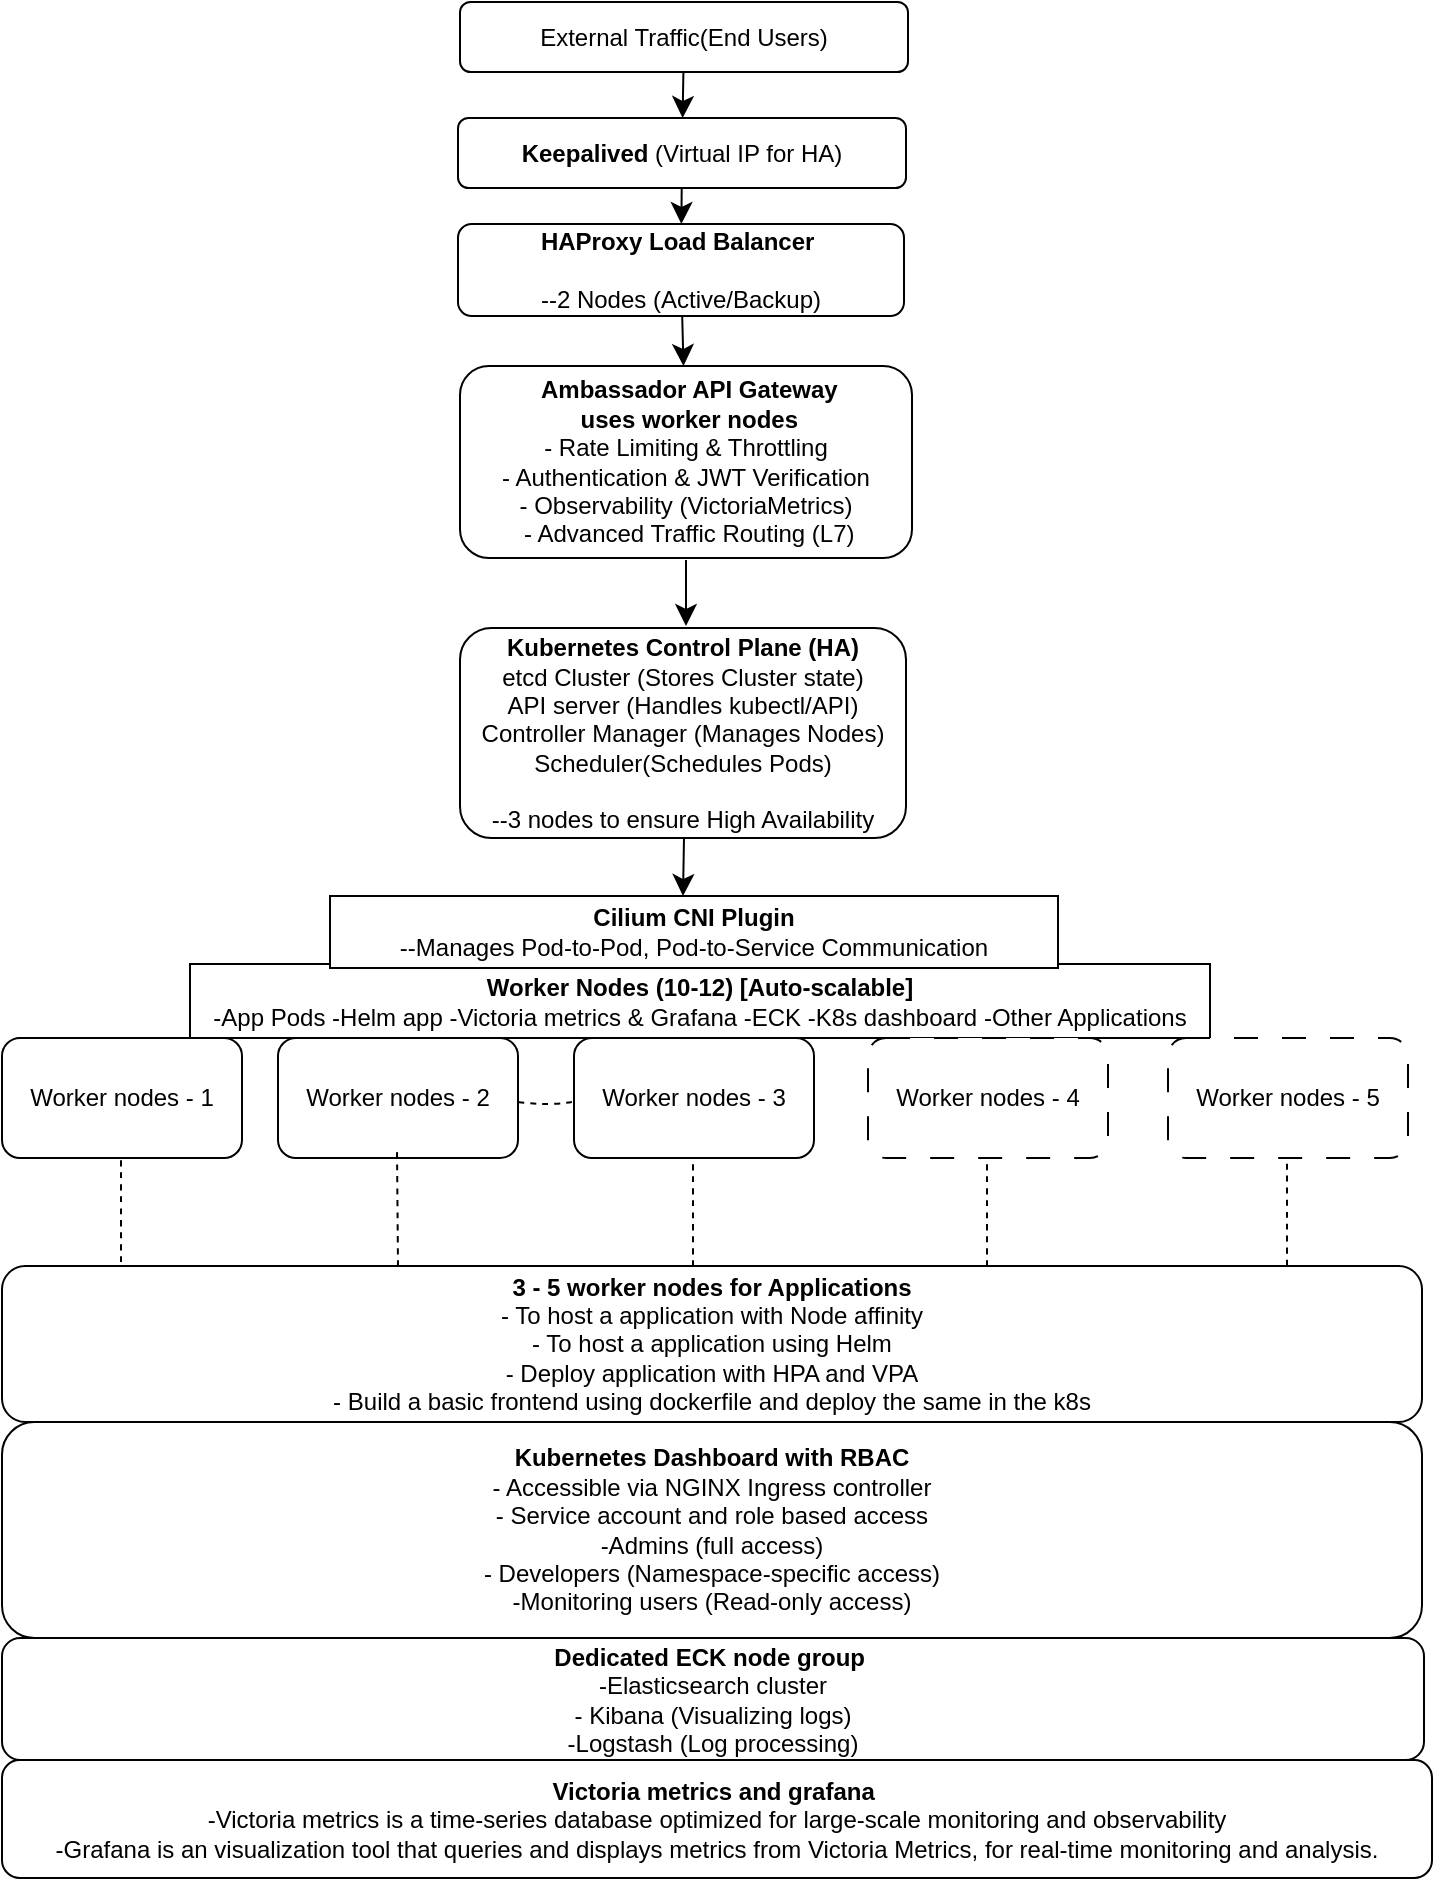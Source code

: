 <mxfile version="26.0.12">
  <diagram name="Page-1" id="uFeWuqt6OcFPvH-jtq9w">
    <mxGraphModel dx="1714" dy="1250" grid="0" gridSize="10" guides="1" tooltips="1" connect="1" arrows="1" fold="1" page="0" pageScale="1" pageWidth="827" pageHeight="1169" math="0" shadow="0">
      <root>
        <mxCell id="0" />
        <mxCell id="1" parent="0" />
        <mxCell id="FQdi9Tu7ijA2wVkWtMhC-3" value="" style="edgeStyle=none;curved=1;rounded=0;orthogonalLoop=1;jettySize=auto;html=1;fontSize=12;startSize=8;endSize=8;" edge="1" parent="1" source="FQdi9Tu7ijA2wVkWtMhC-1" target="FQdi9Tu7ijA2wVkWtMhC-2">
          <mxGeometry relative="1" as="geometry" />
        </mxCell>
        <mxCell id="FQdi9Tu7ijA2wVkWtMhC-1" value="External Traffic(End Users)" style="rounded=1;whiteSpace=wrap;html=1;" vertex="1" parent="1">
          <mxGeometry x="110" y="-14" width="224" height="35" as="geometry" />
        </mxCell>
        <mxCell id="FQdi9Tu7ijA2wVkWtMhC-5" value="" style="edgeStyle=none;curved=1;rounded=0;orthogonalLoop=1;jettySize=auto;html=1;fontSize=12;startSize=8;endSize=8;" edge="1" parent="1" source="FQdi9Tu7ijA2wVkWtMhC-2" target="FQdi9Tu7ijA2wVkWtMhC-4">
          <mxGeometry relative="1" as="geometry" />
        </mxCell>
        <mxCell id="FQdi9Tu7ijA2wVkWtMhC-2" value="&lt;b&gt;Keepalived&lt;/b&gt; (Virtual IP for HA)" style="rounded=1;whiteSpace=wrap;html=1;" vertex="1" parent="1">
          <mxGeometry x="109" y="44" width="224" height="35" as="geometry" />
        </mxCell>
        <mxCell id="FQdi9Tu7ijA2wVkWtMhC-7" value="" style="edgeStyle=none;curved=1;rounded=0;orthogonalLoop=1;jettySize=auto;html=1;fontSize=12;startSize=8;endSize=8;" edge="1" parent="1" source="FQdi9Tu7ijA2wVkWtMhC-4" target="FQdi9Tu7ijA2wVkWtMhC-6">
          <mxGeometry relative="1" as="geometry" />
        </mxCell>
        <mxCell id="FQdi9Tu7ijA2wVkWtMhC-4" value="&lt;b&gt;HAProxy Load Balancer&amp;nbsp;&lt;/b&gt;&lt;div&gt;&lt;br&gt;--2 Nodes (Active/Backup)&lt;/div&gt;" style="rounded=1;whiteSpace=wrap;html=1;" vertex="1" parent="1">
          <mxGeometry x="109" y="97" width="223" height="46" as="geometry" />
        </mxCell>
        <mxCell id="FQdi9Tu7ijA2wVkWtMhC-6" value="&amp;nbsp;&lt;b&gt;Ambassador API Gateway&lt;/b&gt;&lt;div&gt;&lt;b&gt;&amp;nbsp;uses worker nodes&lt;/b&gt;&lt;br&gt;&amp;nbsp;- Rate Limiting &amp;amp; Throttling&amp;nbsp;&lt;br&gt;&amp;nbsp;- Authentication &amp;amp; JWT Verification&amp;nbsp;&lt;br&gt;&amp;nbsp;- Observability (VictoriaMetrics)&amp;nbsp;&lt;br&gt;&amp;nbsp;- Advanced Traffic Routing (L7)&lt;/div&gt;" style="rounded=1;whiteSpace=wrap;html=1;" vertex="1" parent="1">
          <mxGeometry x="110" y="168" width="226" height="96" as="geometry" />
        </mxCell>
        <mxCell id="FQdi9Tu7ijA2wVkWtMhC-11" value="&lt;b&gt;Kubernetes Control Plane (HA)&lt;/b&gt;&lt;br&gt;etcd Cluster (Stores Cluster state)&lt;br&gt;API server (Handles kubectl/API)&lt;br&gt;Controller Manager (Manages Nodes)&lt;div&gt;Scheduler(Schedules Pods)&lt;/div&gt;&lt;div&gt;&lt;br&gt;&lt;/div&gt;&lt;div&gt;--3 nodes to ensure High Availability&lt;/div&gt;" style="rounded=1;whiteSpace=wrap;html=1;" vertex="1" parent="1">
          <mxGeometry x="110" y="299" width="223" height="105" as="geometry" />
        </mxCell>
        <mxCell id="FQdi9Tu7ijA2wVkWtMhC-13" value="&lt;b&gt;Worker Nodes (10-12) [Auto-scalable]&lt;/b&gt;&lt;div&gt;-App Pods -Helm app -Victoria metrics &amp;amp; Grafana -ECK -K8s dashboard -Other Applications&lt;/div&gt;" style="rounded=0;whiteSpace=wrap;html=1;" vertex="1" parent="1">
          <mxGeometry x="-25" y="467" width="510" height="37" as="geometry" />
        </mxCell>
        <mxCell id="FQdi9Tu7ijA2wVkWtMhC-16" value="&lt;b&gt;Cilium CNI Plugin&lt;/b&gt;&lt;div&gt;--&lt;span style=&quot;background-color: transparent; color: light-dark(rgb(0, 0, 0), rgb(255, 255, 255));&quot;&gt;Manages Pod-&lt;/span&gt;&lt;span style=&quot;background-color: transparent; color: light-dark(rgb(0, 0, 0), rgb(255, 255, 255));&quot; class=&quot;hljs-keyword&quot;&gt;to&lt;/span&gt;&lt;span style=&quot;background-color: transparent; color: light-dark(rgb(0, 0, 0), rgb(255, 255, 255));&quot;&gt;-Pod, Pod-&lt;/span&gt;&lt;span style=&quot;background-color: transparent; color: light-dark(rgb(0, 0, 0), rgb(255, 255, 255));&quot; class=&quot;hljs-keyword&quot;&gt;to&lt;/span&gt;&lt;span style=&quot;background-color: transparent; color: light-dark(rgb(0, 0, 0), rgb(255, 255, 255));&quot;&gt;-Service Communication&lt;/span&gt;&lt;br&gt;&lt;/div&gt;" style="rounded=0;whiteSpace=wrap;html=1;" vertex="1" parent="1">
          <mxGeometry x="45" y="433" width="364" height="36" as="geometry" />
        </mxCell>
        <mxCell id="FQdi9Tu7ijA2wVkWtMhC-21" value="Worker nodes - 1" style="rounded=1;whiteSpace=wrap;html=1;" vertex="1" parent="1">
          <mxGeometry x="-119" y="504" width="120" height="60" as="geometry" />
        </mxCell>
        <mxCell id="FQdi9Tu7ijA2wVkWtMhC-22" value="Worker nodes - 2" style="rounded=1;whiteSpace=wrap;html=1;" vertex="1" parent="1">
          <mxGeometry x="19" y="504" width="120" height="60" as="geometry" />
        </mxCell>
        <mxCell id="FQdi9Tu7ijA2wVkWtMhC-23" value="Worker nodes - 3" style="rounded=1;whiteSpace=wrap;html=1;" vertex="1" parent="1">
          <mxGeometry x="167" y="504" width="120" height="60" as="geometry" />
        </mxCell>
        <mxCell id="FQdi9Tu7ijA2wVkWtMhC-24" value="Worker nodes - 4" style="rounded=1;whiteSpace=wrap;html=1;shadow=0;glass=0;strokeColor=default;dashed=1;dashPattern=12 12;" vertex="1" parent="1">
          <mxGeometry x="314" y="504" width="120" height="60" as="geometry" />
        </mxCell>
        <mxCell id="FQdi9Tu7ijA2wVkWtMhC-25" value="Worker nodes - 5" style="rounded=1;whiteSpace=wrap;html=1;dashed=1;dashPattern=12 12;" vertex="1" parent="1">
          <mxGeometry x="464" y="504" width="120" height="60" as="geometry" />
        </mxCell>
        <mxCell id="FQdi9Tu7ijA2wVkWtMhC-29" value="" style="endArrow=classic;html=1;rounded=0;fontSize=12;startSize=8;endSize=8;curved=1;" edge="1" parent="1">
          <mxGeometry width="50" height="50" relative="1" as="geometry">
            <mxPoint x="222" y="404" as="sourcePoint" />
            <mxPoint x="221.5" y="433" as="targetPoint" />
          </mxGeometry>
        </mxCell>
        <mxCell id="FQdi9Tu7ijA2wVkWtMhC-32" value="" style="endArrow=classic;html=1;rounded=0;fontSize=12;startSize=8;endSize=8;curved=1;" edge="1" parent="1">
          <mxGeometry width="50" height="50" relative="1" as="geometry">
            <mxPoint x="223" y="265" as="sourcePoint" />
            <mxPoint x="223" y="298" as="targetPoint" />
          </mxGeometry>
        </mxCell>
        <mxCell id="FQdi9Tu7ijA2wVkWtMhC-34" value="" style="endArrow=none;dashed=1;html=1;rounded=0;fontSize=12;startSize=8;endSize=8;curved=1;" edge="1" parent="1">
          <mxGeometry width="50" height="50" relative="1" as="geometry">
            <mxPoint x="-59.5" y="616" as="sourcePoint" />
            <mxPoint x="-59.5" y="562" as="targetPoint" />
          </mxGeometry>
        </mxCell>
        <mxCell id="FQdi9Tu7ijA2wVkWtMhC-35" value="" style="endArrow=none;dashed=1;html=1;rounded=0;fontSize=12;startSize=8;endSize=8;curved=1;" edge="1" parent="1">
          <mxGeometry width="50" height="50" relative="1" as="geometry">
            <mxPoint x="79" y="618" as="sourcePoint" />
            <mxPoint x="78.5" y="560" as="targetPoint" />
          </mxGeometry>
        </mxCell>
        <mxCell id="FQdi9Tu7ijA2wVkWtMhC-36" value="" style="endArrow=none;dashed=1;html=1;rounded=0;fontSize=12;startSize=8;endSize=8;curved=1;" edge="1" parent="1">
          <mxGeometry width="50" height="50" relative="1" as="geometry">
            <mxPoint x="226.5" y="618" as="sourcePoint" />
            <mxPoint x="226.5" y="564" as="targetPoint" />
          </mxGeometry>
        </mxCell>
        <mxCell id="FQdi9Tu7ijA2wVkWtMhC-37" value="" style="endArrow=none;dashed=1;html=1;rounded=0;fontSize=12;startSize=8;endSize=8;curved=1;" edge="1" parent="1">
          <mxGeometry width="50" height="50" relative="1" as="geometry">
            <mxPoint x="373.5" y="618" as="sourcePoint" />
            <mxPoint x="373.5" y="564" as="targetPoint" />
          </mxGeometry>
        </mxCell>
        <mxCell id="FQdi9Tu7ijA2wVkWtMhC-38" value="" style="endArrow=none;dashed=1;html=1;rounded=0;fontSize=12;startSize=8;endSize=8;curved=1;" edge="1" parent="1">
          <mxGeometry width="50" height="50" relative="1" as="geometry">
            <mxPoint x="523.5" y="618" as="sourcePoint" />
            <mxPoint x="523.5" y="564" as="targetPoint" />
            <Array as="points">
              <mxPoint x="523.5" y="589" />
            </Array>
          </mxGeometry>
        </mxCell>
        <mxCell id="FQdi9Tu7ijA2wVkWtMhC-39" value="&lt;b&gt;Kubernetes Dashboard with RBAC&lt;/b&gt;&lt;br&gt;- Accessible via NGINX Ingress controller&lt;br&gt;- Service account and role based access&lt;div&gt;-Admins (full access)&lt;/div&gt;&lt;div&gt;- Developers (Namespace-specific access)&lt;/div&gt;&lt;div&gt;-Monitoring users (Read-only access)&lt;br&gt;&lt;/div&gt;" style="rounded=1;whiteSpace=wrap;html=1;" vertex="1" parent="1">
          <mxGeometry x="-119" y="696" width="710" height="108" as="geometry" />
        </mxCell>
        <mxCell id="FQdi9Tu7ijA2wVkWtMhC-42" value="&lt;b&gt;Dedicated ECK node group&amp;nbsp;&lt;/b&gt;&lt;div&gt;-Elasticsearch cluster&lt;/div&gt;&lt;div&gt;- Kibana (Visualizing logs)&lt;/div&gt;&lt;div&gt;-Logstash (Log processing)&lt;/div&gt;" style="rounded=1;whiteSpace=wrap;html=1;" vertex="1" parent="1">
          <mxGeometry x="-119" y="804" width="711" height="61" as="geometry" />
        </mxCell>
        <mxCell id="FQdi9Tu7ijA2wVkWtMhC-44" value="" style="endArrow=none;dashed=1;html=1;rounded=0;fontSize=12;startSize=8;endSize=8;curved=1;" edge="1" parent="1">
          <mxGeometry width="50" height="50" relative="1" as="geometry">
            <mxPoint x="139" y="536" as="sourcePoint" />
            <mxPoint x="166" y="536" as="targetPoint" />
            <Array as="points">
              <mxPoint x="154" y="538" />
            </Array>
          </mxGeometry>
        </mxCell>
        <mxCell id="FQdi9Tu7ijA2wVkWtMhC-46" value="&lt;b&gt;3 - 5 worker nodes for Applications&lt;/b&gt;&lt;div&gt;- To h&lt;span style=&quot;text-align: start; caret-color: rgb(0, 0, 0); background-color: transparent; color: light-dark(rgb(0, 0, 0), rgb(255, 255, 255));&quot;&gt;ost a application with Node affinity&lt;/span&gt;&lt;/div&gt;&lt;div&gt;&lt;span style=&quot;text-align: start; caret-color: rgb(0, 0, 0); background-color: transparent; color: light-dark(rgb(0, 0, 0), rgb(255, 255, 255));&quot;&gt;- To h&lt;/span&gt;&lt;span style=&quot;text-align: start; caret-color: rgb(0, 0, 0); background-color: transparent; color: light-dark(rgb(0, 0, 0), rgb(255, 255, 255));&quot;&gt;ost a application using Helm&lt;/span&gt;&lt;/div&gt;&lt;div&gt;&lt;span style=&quot;text-align: start; caret-color: rgb(0, 0, 0); background-color: transparent; color: light-dark(rgb(0, 0, 0), rgb(255, 255, 255));&quot;&gt;-&amp;nbsp;&lt;/span&gt;&lt;span style=&quot;text-align: start; caret-color: rgb(0, 0, 0); background-color: transparent; color: light-dark(rgb(0, 0, 0), rgb(255, 255, 255));&quot;&gt;Deploy application with HPA and VPA&lt;/span&gt;&lt;/div&gt;&lt;div&gt;&lt;span style=&quot;text-align: start; caret-color: rgb(0, 0, 0); background-color: transparent; color: light-dark(rgb(0, 0, 0), rgb(255, 255, 255));&quot;&gt;-&amp;nbsp;&lt;/span&gt;&lt;span style=&quot;text-align: start; caret-color: rgb(0, 0, 0); background-color: transparent; color: light-dark(rgb(0, 0, 0), rgb(255, 255, 255));&quot;&gt;Build a basic frontend using dockerfile and deploy the same in the k8s&lt;/span&gt;&lt;/div&gt;" style="rounded=1;whiteSpace=wrap;html=1;" vertex="1" parent="1">
          <mxGeometry x="-119" y="618" width="710" height="78" as="geometry" />
        </mxCell>
        <mxCell id="FQdi9Tu7ijA2wVkWtMhC-47" value="&lt;b&gt;Victoria metrics and grafana&amp;nbsp;&lt;/b&gt;&lt;div&gt;-Victoria metrics is a&amp;nbsp;&lt;span style=&quot;background-color: transparent; color: light-dark(rgb(0, 0, 0), rgb(255, 255, 255));&quot;&gt;time-series database optimized for large-scale monitoring and observability&lt;/span&gt;&lt;/div&gt;&lt;div&gt;&lt;span style=&quot;background-color: transparent; color: light-dark(rgb(0, 0, 0), rgb(255, 255, 255));&quot;&gt;-&lt;/span&gt;&lt;span style=&quot;background-color: transparent; color: light-dark(rgb(0, 0, 0), rgb(255, 255, 255));&quot; data-end=&quot;154&quot; data-start=&quot;143&quot;&gt;Grafana&lt;/span&gt;&lt;span style=&quot;background-color: transparent; color: light-dark(rgb(0, 0, 0), rgb(255, 255, 255));&quot;&gt; is an visualization tool that queries and displays metrics from Victoria Metrics, for real-time monitoring and analysis.&lt;/span&gt;&lt;/div&gt;" style="rounded=1;whiteSpace=wrap;html=1;" vertex="1" parent="1">
          <mxGeometry x="-119" y="865" width="715" height="59" as="geometry" />
        </mxCell>
      </root>
    </mxGraphModel>
  </diagram>
</mxfile>
